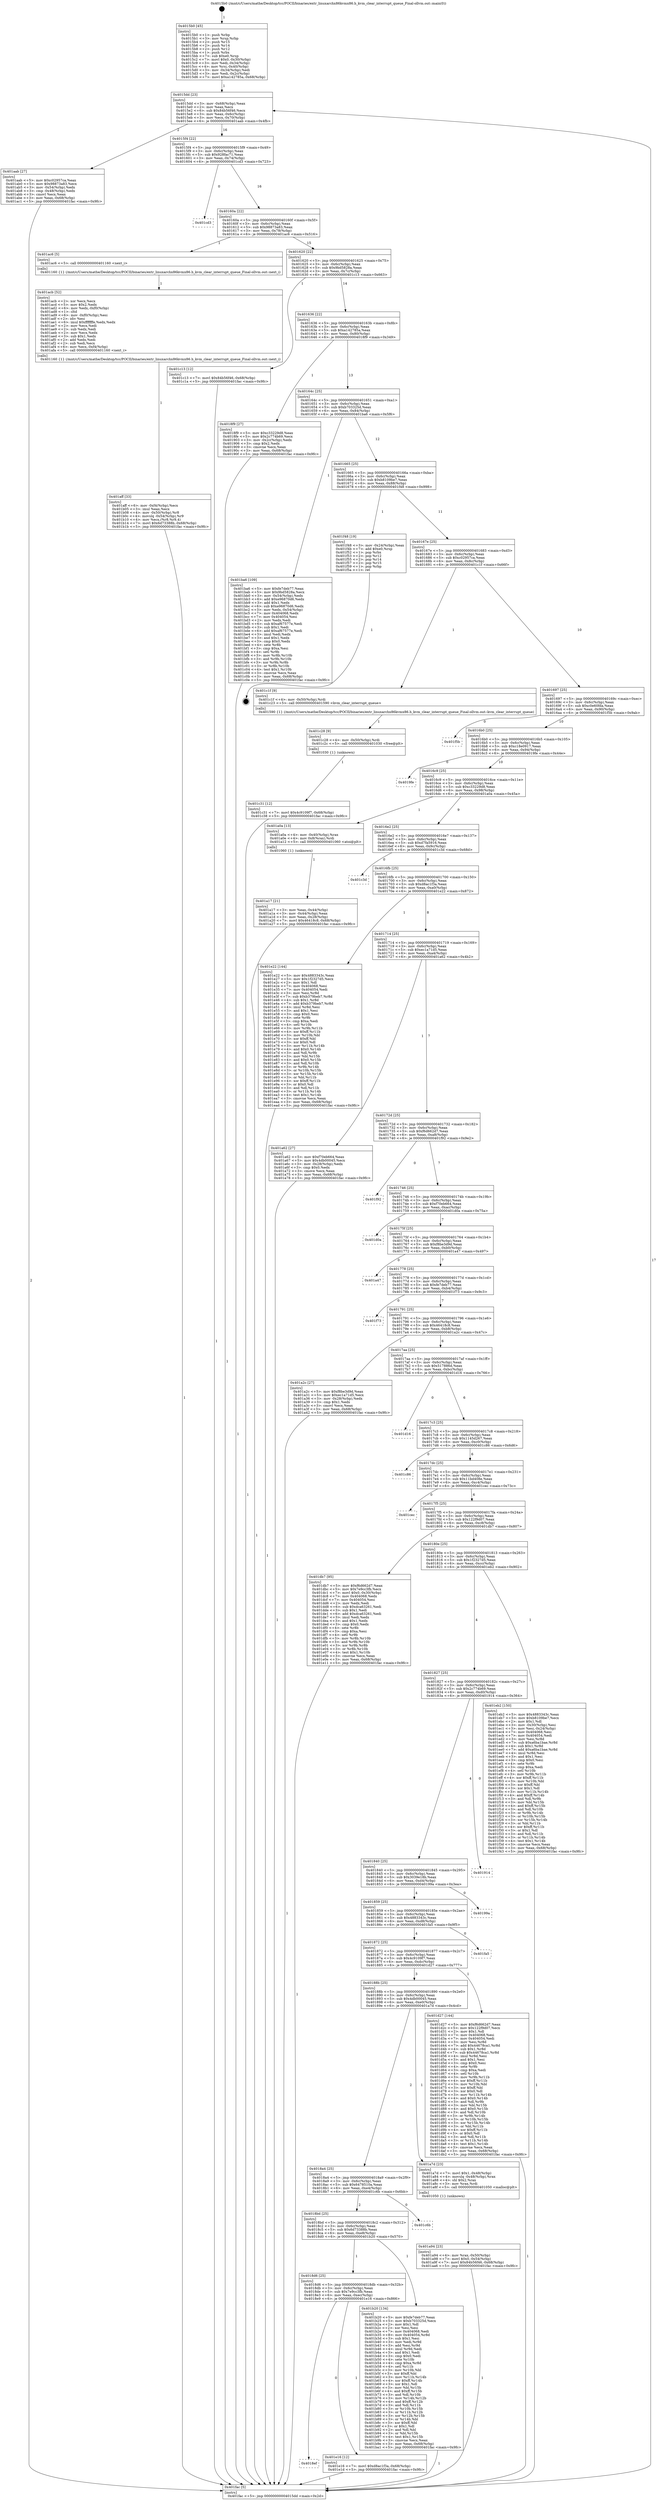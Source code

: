 digraph "0x4015b0" {
  label = "0x4015b0 (/mnt/c/Users/mathe/Desktop/tcc/POCII/binaries/extr_linuxarchx86kvmx86.h_kvm_clear_interrupt_queue_Final-ollvm.out::main(0))"
  labelloc = "t"
  node[shape=record]

  Entry [label="",width=0.3,height=0.3,shape=circle,fillcolor=black,style=filled]
  "0x4015dd" [label="{
     0x4015dd [23]\l
     | [instrs]\l
     &nbsp;&nbsp;0x4015dd \<+3\>: mov -0x68(%rbp),%eax\l
     &nbsp;&nbsp;0x4015e0 \<+2\>: mov %eax,%ecx\l
     &nbsp;&nbsp;0x4015e2 \<+6\>: sub $0x84b56f46,%ecx\l
     &nbsp;&nbsp;0x4015e8 \<+3\>: mov %eax,-0x6c(%rbp)\l
     &nbsp;&nbsp;0x4015eb \<+3\>: mov %ecx,-0x70(%rbp)\l
     &nbsp;&nbsp;0x4015ee \<+6\>: je 0000000000401aab \<main+0x4fb\>\l
  }"]
  "0x401aab" [label="{
     0x401aab [27]\l
     | [instrs]\l
     &nbsp;&nbsp;0x401aab \<+5\>: mov $0xc02957ca,%eax\l
     &nbsp;&nbsp;0x401ab0 \<+5\>: mov $0x98873a83,%ecx\l
     &nbsp;&nbsp;0x401ab5 \<+3\>: mov -0x54(%rbp),%edx\l
     &nbsp;&nbsp;0x401ab8 \<+3\>: cmp -0x48(%rbp),%edx\l
     &nbsp;&nbsp;0x401abb \<+3\>: cmovl %ecx,%eax\l
     &nbsp;&nbsp;0x401abe \<+3\>: mov %eax,-0x68(%rbp)\l
     &nbsp;&nbsp;0x401ac1 \<+5\>: jmp 0000000000401fac \<main+0x9fc\>\l
  }"]
  "0x4015f4" [label="{
     0x4015f4 [22]\l
     | [instrs]\l
     &nbsp;&nbsp;0x4015f4 \<+5\>: jmp 00000000004015f9 \<main+0x49\>\l
     &nbsp;&nbsp;0x4015f9 \<+3\>: mov -0x6c(%rbp),%eax\l
     &nbsp;&nbsp;0x4015fc \<+5\>: sub $0x928fac71,%eax\l
     &nbsp;&nbsp;0x401601 \<+3\>: mov %eax,-0x74(%rbp)\l
     &nbsp;&nbsp;0x401604 \<+6\>: je 0000000000401cd3 \<main+0x723\>\l
  }"]
  Exit [label="",width=0.3,height=0.3,shape=circle,fillcolor=black,style=filled,peripheries=2]
  "0x401cd3" [label="{
     0x401cd3\l
  }", style=dashed]
  "0x40160a" [label="{
     0x40160a [22]\l
     | [instrs]\l
     &nbsp;&nbsp;0x40160a \<+5\>: jmp 000000000040160f \<main+0x5f\>\l
     &nbsp;&nbsp;0x40160f \<+3\>: mov -0x6c(%rbp),%eax\l
     &nbsp;&nbsp;0x401612 \<+5\>: sub $0x98873a83,%eax\l
     &nbsp;&nbsp;0x401617 \<+3\>: mov %eax,-0x78(%rbp)\l
     &nbsp;&nbsp;0x40161a \<+6\>: je 0000000000401ac6 \<main+0x516\>\l
  }"]
  "0x4018ef" [label="{
     0x4018ef\l
  }", style=dashed]
  "0x401ac6" [label="{
     0x401ac6 [5]\l
     | [instrs]\l
     &nbsp;&nbsp;0x401ac6 \<+5\>: call 0000000000401160 \<next_i\>\l
     | [calls]\l
     &nbsp;&nbsp;0x401160 \{1\} (/mnt/c/Users/mathe/Desktop/tcc/POCII/binaries/extr_linuxarchx86kvmx86.h_kvm_clear_interrupt_queue_Final-ollvm.out::next_i)\l
  }"]
  "0x401620" [label="{
     0x401620 [22]\l
     | [instrs]\l
     &nbsp;&nbsp;0x401620 \<+5\>: jmp 0000000000401625 \<main+0x75\>\l
     &nbsp;&nbsp;0x401625 \<+3\>: mov -0x6c(%rbp),%eax\l
     &nbsp;&nbsp;0x401628 \<+5\>: sub $0x9bd5828a,%eax\l
     &nbsp;&nbsp;0x40162d \<+3\>: mov %eax,-0x7c(%rbp)\l
     &nbsp;&nbsp;0x401630 \<+6\>: je 0000000000401c13 \<main+0x663\>\l
  }"]
  "0x401e16" [label="{
     0x401e16 [12]\l
     | [instrs]\l
     &nbsp;&nbsp;0x401e16 \<+7\>: movl $0xd8ac1f3a,-0x68(%rbp)\l
     &nbsp;&nbsp;0x401e1d \<+5\>: jmp 0000000000401fac \<main+0x9fc\>\l
  }"]
  "0x401c13" [label="{
     0x401c13 [12]\l
     | [instrs]\l
     &nbsp;&nbsp;0x401c13 \<+7\>: movl $0x84b56f46,-0x68(%rbp)\l
     &nbsp;&nbsp;0x401c1a \<+5\>: jmp 0000000000401fac \<main+0x9fc\>\l
  }"]
  "0x401636" [label="{
     0x401636 [22]\l
     | [instrs]\l
     &nbsp;&nbsp;0x401636 \<+5\>: jmp 000000000040163b \<main+0x8b\>\l
     &nbsp;&nbsp;0x40163b \<+3\>: mov -0x6c(%rbp),%eax\l
     &nbsp;&nbsp;0x40163e \<+5\>: sub $0xa142785a,%eax\l
     &nbsp;&nbsp;0x401643 \<+3\>: mov %eax,-0x80(%rbp)\l
     &nbsp;&nbsp;0x401646 \<+6\>: je 00000000004018f9 \<main+0x349\>\l
  }"]
  "0x401c31" [label="{
     0x401c31 [12]\l
     | [instrs]\l
     &nbsp;&nbsp;0x401c31 \<+7\>: movl $0x4c9109f7,-0x68(%rbp)\l
     &nbsp;&nbsp;0x401c38 \<+5\>: jmp 0000000000401fac \<main+0x9fc\>\l
  }"]
  "0x4018f9" [label="{
     0x4018f9 [27]\l
     | [instrs]\l
     &nbsp;&nbsp;0x4018f9 \<+5\>: mov $0xc33229d8,%eax\l
     &nbsp;&nbsp;0x4018fe \<+5\>: mov $0x2c774b69,%ecx\l
     &nbsp;&nbsp;0x401903 \<+3\>: mov -0x2c(%rbp),%edx\l
     &nbsp;&nbsp;0x401906 \<+3\>: cmp $0x2,%edx\l
     &nbsp;&nbsp;0x401909 \<+3\>: cmovne %ecx,%eax\l
     &nbsp;&nbsp;0x40190c \<+3\>: mov %eax,-0x68(%rbp)\l
     &nbsp;&nbsp;0x40190f \<+5\>: jmp 0000000000401fac \<main+0x9fc\>\l
  }"]
  "0x40164c" [label="{
     0x40164c [25]\l
     | [instrs]\l
     &nbsp;&nbsp;0x40164c \<+5\>: jmp 0000000000401651 \<main+0xa1\>\l
     &nbsp;&nbsp;0x401651 \<+3\>: mov -0x6c(%rbp),%eax\l
     &nbsp;&nbsp;0x401654 \<+5\>: sub $0xb703325d,%eax\l
     &nbsp;&nbsp;0x401659 \<+6\>: mov %eax,-0x84(%rbp)\l
     &nbsp;&nbsp;0x40165f \<+6\>: je 0000000000401ba6 \<main+0x5f6\>\l
  }"]
  "0x401fac" [label="{
     0x401fac [5]\l
     | [instrs]\l
     &nbsp;&nbsp;0x401fac \<+5\>: jmp 00000000004015dd \<main+0x2d\>\l
  }"]
  "0x4015b0" [label="{
     0x4015b0 [45]\l
     | [instrs]\l
     &nbsp;&nbsp;0x4015b0 \<+1\>: push %rbp\l
     &nbsp;&nbsp;0x4015b1 \<+3\>: mov %rsp,%rbp\l
     &nbsp;&nbsp;0x4015b4 \<+2\>: push %r15\l
     &nbsp;&nbsp;0x4015b6 \<+2\>: push %r14\l
     &nbsp;&nbsp;0x4015b8 \<+2\>: push %r12\l
     &nbsp;&nbsp;0x4015ba \<+1\>: push %rbx\l
     &nbsp;&nbsp;0x4015bb \<+7\>: sub $0xe0,%rsp\l
     &nbsp;&nbsp;0x4015c2 \<+7\>: movl $0x0,-0x30(%rbp)\l
     &nbsp;&nbsp;0x4015c9 \<+3\>: mov %edi,-0x34(%rbp)\l
     &nbsp;&nbsp;0x4015cc \<+4\>: mov %rsi,-0x40(%rbp)\l
     &nbsp;&nbsp;0x4015d0 \<+3\>: mov -0x34(%rbp),%edi\l
     &nbsp;&nbsp;0x4015d3 \<+3\>: mov %edi,-0x2c(%rbp)\l
     &nbsp;&nbsp;0x4015d6 \<+7\>: movl $0xa142785a,-0x68(%rbp)\l
  }"]
  "0x401c28" [label="{
     0x401c28 [9]\l
     | [instrs]\l
     &nbsp;&nbsp;0x401c28 \<+4\>: mov -0x50(%rbp),%rdi\l
     &nbsp;&nbsp;0x401c2c \<+5\>: call 0000000000401030 \<free@plt\>\l
     | [calls]\l
     &nbsp;&nbsp;0x401030 \{1\} (unknown)\l
  }"]
  "0x401ba6" [label="{
     0x401ba6 [109]\l
     | [instrs]\l
     &nbsp;&nbsp;0x401ba6 \<+5\>: mov $0xfe7deb77,%eax\l
     &nbsp;&nbsp;0x401bab \<+5\>: mov $0x9bd5828a,%ecx\l
     &nbsp;&nbsp;0x401bb0 \<+3\>: mov -0x54(%rbp),%edx\l
     &nbsp;&nbsp;0x401bb3 \<+6\>: add $0xe96870d6,%edx\l
     &nbsp;&nbsp;0x401bb9 \<+3\>: add $0x1,%edx\l
     &nbsp;&nbsp;0x401bbc \<+6\>: sub $0xe96870d6,%edx\l
     &nbsp;&nbsp;0x401bc2 \<+3\>: mov %edx,-0x54(%rbp)\l
     &nbsp;&nbsp;0x401bc5 \<+7\>: mov 0x404068,%edx\l
     &nbsp;&nbsp;0x401bcc \<+7\>: mov 0x404054,%esi\l
     &nbsp;&nbsp;0x401bd3 \<+2\>: mov %edx,%edi\l
     &nbsp;&nbsp;0x401bd5 \<+6\>: sub $0xaf67577e,%edi\l
     &nbsp;&nbsp;0x401bdb \<+3\>: sub $0x1,%edi\l
     &nbsp;&nbsp;0x401bde \<+6\>: add $0xaf67577e,%edi\l
     &nbsp;&nbsp;0x401be4 \<+3\>: imul %edi,%edx\l
     &nbsp;&nbsp;0x401be7 \<+3\>: and $0x1,%edx\l
     &nbsp;&nbsp;0x401bea \<+3\>: cmp $0x0,%edx\l
     &nbsp;&nbsp;0x401bed \<+4\>: sete %r8b\l
     &nbsp;&nbsp;0x401bf1 \<+3\>: cmp $0xa,%esi\l
     &nbsp;&nbsp;0x401bf4 \<+4\>: setl %r9b\l
     &nbsp;&nbsp;0x401bf8 \<+3\>: mov %r8b,%r10b\l
     &nbsp;&nbsp;0x401bfb \<+3\>: and %r9b,%r10b\l
     &nbsp;&nbsp;0x401bfe \<+3\>: xor %r9b,%r8b\l
     &nbsp;&nbsp;0x401c01 \<+3\>: or %r8b,%r10b\l
     &nbsp;&nbsp;0x401c04 \<+4\>: test $0x1,%r10b\l
     &nbsp;&nbsp;0x401c08 \<+3\>: cmovne %ecx,%eax\l
     &nbsp;&nbsp;0x401c0b \<+3\>: mov %eax,-0x68(%rbp)\l
     &nbsp;&nbsp;0x401c0e \<+5\>: jmp 0000000000401fac \<main+0x9fc\>\l
  }"]
  "0x401665" [label="{
     0x401665 [25]\l
     | [instrs]\l
     &nbsp;&nbsp;0x401665 \<+5\>: jmp 000000000040166a \<main+0xba\>\l
     &nbsp;&nbsp;0x40166a \<+3\>: mov -0x6c(%rbp),%eax\l
     &nbsp;&nbsp;0x40166d \<+5\>: sub $0xb8109be7,%eax\l
     &nbsp;&nbsp;0x401672 \<+6\>: mov %eax,-0x88(%rbp)\l
     &nbsp;&nbsp;0x401678 \<+6\>: je 0000000000401f48 \<main+0x998\>\l
  }"]
  "0x4018d6" [label="{
     0x4018d6 [25]\l
     | [instrs]\l
     &nbsp;&nbsp;0x4018d6 \<+5\>: jmp 00000000004018db \<main+0x32b\>\l
     &nbsp;&nbsp;0x4018db \<+3\>: mov -0x6c(%rbp),%eax\l
     &nbsp;&nbsp;0x4018de \<+5\>: sub $0x7e9cc3fb,%eax\l
     &nbsp;&nbsp;0x4018e3 \<+6\>: mov %eax,-0xec(%rbp)\l
     &nbsp;&nbsp;0x4018e9 \<+6\>: je 0000000000401e16 \<main+0x866\>\l
  }"]
  "0x401f48" [label="{
     0x401f48 [19]\l
     | [instrs]\l
     &nbsp;&nbsp;0x401f48 \<+3\>: mov -0x24(%rbp),%eax\l
     &nbsp;&nbsp;0x401f4b \<+7\>: add $0xe0,%rsp\l
     &nbsp;&nbsp;0x401f52 \<+1\>: pop %rbx\l
     &nbsp;&nbsp;0x401f53 \<+2\>: pop %r12\l
     &nbsp;&nbsp;0x401f55 \<+2\>: pop %r14\l
     &nbsp;&nbsp;0x401f57 \<+2\>: pop %r15\l
     &nbsp;&nbsp;0x401f59 \<+1\>: pop %rbp\l
     &nbsp;&nbsp;0x401f5a \<+1\>: ret\l
  }"]
  "0x40167e" [label="{
     0x40167e [25]\l
     | [instrs]\l
     &nbsp;&nbsp;0x40167e \<+5\>: jmp 0000000000401683 \<main+0xd3\>\l
     &nbsp;&nbsp;0x401683 \<+3\>: mov -0x6c(%rbp),%eax\l
     &nbsp;&nbsp;0x401686 \<+5\>: sub $0xc02957ca,%eax\l
     &nbsp;&nbsp;0x40168b \<+6\>: mov %eax,-0x8c(%rbp)\l
     &nbsp;&nbsp;0x401691 \<+6\>: je 0000000000401c1f \<main+0x66f\>\l
  }"]
  "0x401b20" [label="{
     0x401b20 [134]\l
     | [instrs]\l
     &nbsp;&nbsp;0x401b20 \<+5\>: mov $0xfe7deb77,%eax\l
     &nbsp;&nbsp;0x401b25 \<+5\>: mov $0xb703325d,%ecx\l
     &nbsp;&nbsp;0x401b2a \<+2\>: mov $0x1,%dl\l
     &nbsp;&nbsp;0x401b2c \<+2\>: xor %esi,%esi\l
     &nbsp;&nbsp;0x401b2e \<+7\>: mov 0x404068,%edi\l
     &nbsp;&nbsp;0x401b35 \<+8\>: mov 0x404054,%r8d\l
     &nbsp;&nbsp;0x401b3d \<+3\>: sub $0x1,%esi\l
     &nbsp;&nbsp;0x401b40 \<+3\>: mov %edi,%r9d\l
     &nbsp;&nbsp;0x401b43 \<+3\>: add %esi,%r9d\l
     &nbsp;&nbsp;0x401b46 \<+4\>: imul %r9d,%edi\l
     &nbsp;&nbsp;0x401b4a \<+3\>: and $0x1,%edi\l
     &nbsp;&nbsp;0x401b4d \<+3\>: cmp $0x0,%edi\l
     &nbsp;&nbsp;0x401b50 \<+4\>: sete %r10b\l
     &nbsp;&nbsp;0x401b54 \<+4\>: cmp $0xa,%r8d\l
     &nbsp;&nbsp;0x401b58 \<+4\>: setl %r11b\l
     &nbsp;&nbsp;0x401b5c \<+3\>: mov %r10b,%bl\l
     &nbsp;&nbsp;0x401b5f \<+3\>: xor $0xff,%bl\l
     &nbsp;&nbsp;0x401b62 \<+3\>: mov %r11b,%r14b\l
     &nbsp;&nbsp;0x401b65 \<+4\>: xor $0xff,%r14b\l
     &nbsp;&nbsp;0x401b69 \<+3\>: xor $0x1,%dl\l
     &nbsp;&nbsp;0x401b6c \<+3\>: mov %bl,%r15b\l
     &nbsp;&nbsp;0x401b6f \<+4\>: and $0xff,%r15b\l
     &nbsp;&nbsp;0x401b73 \<+3\>: and %dl,%r10b\l
     &nbsp;&nbsp;0x401b76 \<+3\>: mov %r14b,%r12b\l
     &nbsp;&nbsp;0x401b79 \<+4\>: and $0xff,%r12b\l
     &nbsp;&nbsp;0x401b7d \<+3\>: and %dl,%r11b\l
     &nbsp;&nbsp;0x401b80 \<+3\>: or %r10b,%r15b\l
     &nbsp;&nbsp;0x401b83 \<+3\>: or %r11b,%r12b\l
     &nbsp;&nbsp;0x401b86 \<+3\>: xor %r12b,%r15b\l
     &nbsp;&nbsp;0x401b89 \<+3\>: or %r14b,%bl\l
     &nbsp;&nbsp;0x401b8c \<+3\>: xor $0xff,%bl\l
     &nbsp;&nbsp;0x401b8f \<+3\>: or $0x1,%dl\l
     &nbsp;&nbsp;0x401b92 \<+2\>: and %dl,%bl\l
     &nbsp;&nbsp;0x401b94 \<+3\>: or %bl,%r15b\l
     &nbsp;&nbsp;0x401b97 \<+4\>: test $0x1,%r15b\l
     &nbsp;&nbsp;0x401b9b \<+3\>: cmovne %ecx,%eax\l
     &nbsp;&nbsp;0x401b9e \<+3\>: mov %eax,-0x68(%rbp)\l
     &nbsp;&nbsp;0x401ba1 \<+5\>: jmp 0000000000401fac \<main+0x9fc\>\l
  }"]
  "0x401c1f" [label="{
     0x401c1f [9]\l
     | [instrs]\l
     &nbsp;&nbsp;0x401c1f \<+4\>: mov -0x50(%rbp),%rdi\l
     &nbsp;&nbsp;0x401c23 \<+5\>: call 0000000000401590 \<kvm_clear_interrupt_queue\>\l
     | [calls]\l
     &nbsp;&nbsp;0x401590 \{1\} (/mnt/c/Users/mathe/Desktop/tcc/POCII/binaries/extr_linuxarchx86kvmx86.h_kvm_clear_interrupt_queue_Final-ollvm.out::kvm_clear_interrupt_queue)\l
  }"]
  "0x401697" [label="{
     0x401697 [25]\l
     | [instrs]\l
     &nbsp;&nbsp;0x401697 \<+5\>: jmp 000000000040169c \<main+0xec\>\l
     &nbsp;&nbsp;0x40169c \<+3\>: mov -0x6c(%rbp),%eax\l
     &nbsp;&nbsp;0x40169f \<+5\>: sub $0xc0e60fda,%eax\l
     &nbsp;&nbsp;0x4016a4 \<+6\>: mov %eax,-0x90(%rbp)\l
     &nbsp;&nbsp;0x4016aa \<+6\>: je 0000000000401f5b \<main+0x9ab\>\l
  }"]
  "0x4018bd" [label="{
     0x4018bd [25]\l
     | [instrs]\l
     &nbsp;&nbsp;0x4018bd \<+5\>: jmp 00000000004018c2 \<main+0x312\>\l
     &nbsp;&nbsp;0x4018c2 \<+3\>: mov -0x6c(%rbp),%eax\l
     &nbsp;&nbsp;0x4018c5 \<+5\>: sub $0x6d73388b,%eax\l
     &nbsp;&nbsp;0x4018ca \<+6\>: mov %eax,-0xe8(%rbp)\l
     &nbsp;&nbsp;0x4018d0 \<+6\>: je 0000000000401b20 \<main+0x570\>\l
  }"]
  "0x401f5b" [label="{
     0x401f5b\l
  }", style=dashed]
  "0x4016b0" [label="{
     0x4016b0 [25]\l
     | [instrs]\l
     &nbsp;&nbsp;0x4016b0 \<+5\>: jmp 00000000004016b5 \<main+0x105\>\l
     &nbsp;&nbsp;0x4016b5 \<+3\>: mov -0x6c(%rbp),%eax\l
     &nbsp;&nbsp;0x4016b8 \<+5\>: sub $0xc18e0917,%eax\l
     &nbsp;&nbsp;0x4016bd \<+6\>: mov %eax,-0x94(%rbp)\l
     &nbsp;&nbsp;0x4016c3 \<+6\>: je 00000000004019fe \<main+0x44e\>\l
  }"]
  "0x401c6b" [label="{
     0x401c6b\l
  }", style=dashed]
  "0x4019fe" [label="{
     0x4019fe\l
  }", style=dashed]
  "0x4016c9" [label="{
     0x4016c9 [25]\l
     | [instrs]\l
     &nbsp;&nbsp;0x4016c9 \<+5\>: jmp 00000000004016ce \<main+0x11e\>\l
     &nbsp;&nbsp;0x4016ce \<+3\>: mov -0x6c(%rbp),%eax\l
     &nbsp;&nbsp;0x4016d1 \<+5\>: sub $0xc33229d8,%eax\l
     &nbsp;&nbsp;0x4016d6 \<+6\>: mov %eax,-0x98(%rbp)\l
     &nbsp;&nbsp;0x4016dc \<+6\>: je 0000000000401a0a \<main+0x45a\>\l
  }"]
  "0x401aff" [label="{
     0x401aff [33]\l
     | [instrs]\l
     &nbsp;&nbsp;0x401aff \<+6\>: mov -0xf4(%rbp),%ecx\l
     &nbsp;&nbsp;0x401b05 \<+3\>: imul %eax,%ecx\l
     &nbsp;&nbsp;0x401b08 \<+4\>: mov -0x50(%rbp),%r8\l
     &nbsp;&nbsp;0x401b0c \<+4\>: movslq -0x54(%rbp),%r9\l
     &nbsp;&nbsp;0x401b10 \<+4\>: mov %ecx,(%r8,%r9,4)\l
     &nbsp;&nbsp;0x401b14 \<+7\>: movl $0x6d73388b,-0x68(%rbp)\l
     &nbsp;&nbsp;0x401b1b \<+5\>: jmp 0000000000401fac \<main+0x9fc\>\l
  }"]
  "0x401a0a" [label="{
     0x401a0a [13]\l
     | [instrs]\l
     &nbsp;&nbsp;0x401a0a \<+4\>: mov -0x40(%rbp),%rax\l
     &nbsp;&nbsp;0x401a0e \<+4\>: mov 0x8(%rax),%rdi\l
     &nbsp;&nbsp;0x401a12 \<+5\>: call 0000000000401060 \<atoi@plt\>\l
     | [calls]\l
     &nbsp;&nbsp;0x401060 \{1\} (unknown)\l
  }"]
  "0x4016e2" [label="{
     0x4016e2 [25]\l
     | [instrs]\l
     &nbsp;&nbsp;0x4016e2 \<+5\>: jmp 00000000004016e7 \<main+0x137\>\l
     &nbsp;&nbsp;0x4016e7 \<+3\>: mov -0x6c(%rbp),%eax\l
     &nbsp;&nbsp;0x4016ea \<+5\>: sub $0xd7fa5916,%eax\l
     &nbsp;&nbsp;0x4016ef \<+6\>: mov %eax,-0x9c(%rbp)\l
     &nbsp;&nbsp;0x4016f5 \<+6\>: je 0000000000401c3d \<main+0x68d\>\l
  }"]
  "0x401a17" [label="{
     0x401a17 [21]\l
     | [instrs]\l
     &nbsp;&nbsp;0x401a17 \<+3\>: mov %eax,-0x44(%rbp)\l
     &nbsp;&nbsp;0x401a1a \<+3\>: mov -0x44(%rbp),%eax\l
     &nbsp;&nbsp;0x401a1d \<+3\>: mov %eax,-0x28(%rbp)\l
     &nbsp;&nbsp;0x401a20 \<+7\>: movl $0x46418c8,-0x68(%rbp)\l
     &nbsp;&nbsp;0x401a27 \<+5\>: jmp 0000000000401fac \<main+0x9fc\>\l
  }"]
  "0x401acb" [label="{
     0x401acb [52]\l
     | [instrs]\l
     &nbsp;&nbsp;0x401acb \<+2\>: xor %ecx,%ecx\l
     &nbsp;&nbsp;0x401acd \<+5\>: mov $0x2,%edx\l
     &nbsp;&nbsp;0x401ad2 \<+6\>: mov %edx,-0xf0(%rbp)\l
     &nbsp;&nbsp;0x401ad8 \<+1\>: cltd\l
     &nbsp;&nbsp;0x401ad9 \<+6\>: mov -0xf0(%rbp),%esi\l
     &nbsp;&nbsp;0x401adf \<+2\>: idiv %esi\l
     &nbsp;&nbsp;0x401ae1 \<+6\>: imul $0xfffffffe,%edx,%edx\l
     &nbsp;&nbsp;0x401ae7 \<+2\>: mov %ecx,%edi\l
     &nbsp;&nbsp;0x401ae9 \<+2\>: sub %edx,%edi\l
     &nbsp;&nbsp;0x401aeb \<+2\>: mov %ecx,%edx\l
     &nbsp;&nbsp;0x401aed \<+3\>: sub $0x1,%edx\l
     &nbsp;&nbsp;0x401af0 \<+2\>: add %edx,%edi\l
     &nbsp;&nbsp;0x401af2 \<+2\>: sub %edi,%ecx\l
     &nbsp;&nbsp;0x401af4 \<+6\>: mov %ecx,-0xf4(%rbp)\l
     &nbsp;&nbsp;0x401afa \<+5\>: call 0000000000401160 \<next_i\>\l
     | [calls]\l
     &nbsp;&nbsp;0x401160 \{1\} (/mnt/c/Users/mathe/Desktop/tcc/POCII/binaries/extr_linuxarchx86kvmx86.h_kvm_clear_interrupt_queue_Final-ollvm.out::next_i)\l
  }"]
  "0x401c3d" [label="{
     0x401c3d\l
  }", style=dashed]
  "0x4016fb" [label="{
     0x4016fb [25]\l
     | [instrs]\l
     &nbsp;&nbsp;0x4016fb \<+5\>: jmp 0000000000401700 \<main+0x150\>\l
     &nbsp;&nbsp;0x401700 \<+3\>: mov -0x6c(%rbp),%eax\l
     &nbsp;&nbsp;0x401703 \<+5\>: sub $0xd8ac1f3a,%eax\l
     &nbsp;&nbsp;0x401708 \<+6\>: mov %eax,-0xa0(%rbp)\l
     &nbsp;&nbsp;0x40170e \<+6\>: je 0000000000401e22 \<main+0x872\>\l
  }"]
  "0x401a94" [label="{
     0x401a94 [23]\l
     | [instrs]\l
     &nbsp;&nbsp;0x401a94 \<+4\>: mov %rax,-0x50(%rbp)\l
     &nbsp;&nbsp;0x401a98 \<+7\>: movl $0x0,-0x54(%rbp)\l
     &nbsp;&nbsp;0x401a9f \<+7\>: movl $0x84b56f46,-0x68(%rbp)\l
     &nbsp;&nbsp;0x401aa6 \<+5\>: jmp 0000000000401fac \<main+0x9fc\>\l
  }"]
  "0x401e22" [label="{
     0x401e22 [144]\l
     | [instrs]\l
     &nbsp;&nbsp;0x401e22 \<+5\>: mov $0x4883343c,%eax\l
     &nbsp;&nbsp;0x401e27 \<+5\>: mov $0x1f2327d5,%ecx\l
     &nbsp;&nbsp;0x401e2c \<+2\>: mov $0x1,%dl\l
     &nbsp;&nbsp;0x401e2e \<+7\>: mov 0x404068,%esi\l
     &nbsp;&nbsp;0x401e35 \<+7\>: mov 0x404054,%edi\l
     &nbsp;&nbsp;0x401e3c \<+3\>: mov %esi,%r8d\l
     &nbsp;&nbsp;0x401e3f \<+7\>: sub $0xb379beb7,%r8d\l
     &nbsp;&nbsp;0x401e46 \<+4\>: sub $0x1,%r8d\l
     &nbsp;&nbsp;0x401e4a \<+7\>: add $0xb379beb7,%r8d\l
     &nbsp;&nbsp;0x401e51 \<+4\>: imul %r8d,%esi\l
     &nbsp;&nbsp;0x401e55 \<+3\>: and $0x1,%esi\l
     &nbsp;&nbsp;0x401e58 \<+3\>: cmp $0x0,%esi\l
     &nbsp;&nbsp;0x401e5b \<+4\>: sete %r9b\l
     &nbsp;&nbsp;0x401e5f \<+3\>: cmp $0xa,%edi\l
     &nbsp;&nbsp;0x401e62 \<+4\>: setl %r10b\l
     &nbsp;&nbsp;0x401e66 \<+3\>: mov %r9b,%r11b\l
     &nbsp;&nbsp;0x401e69 \<+4\>: xor $0xff,%r11b\l
     &nbsp;&nbsp;0x401e6d \<+3\>: mov %r10b,%bl\l
     &nbsp;&nbsp;0x401e70 \<+3\>: xor $0xff,%bl\l
     &nbsp;&nbsp;0x401e73 \<+3\>: xor $0x0,%dl\l
     &nbsp;&nbsp;0x401e76 \<+3\>: mov %r11b,%r14b\l
     &nbsp;&nbsp;0x401e79 \<+4\>: and $0x0,%r14b\l
     &nbsp;&nbsp;0x401e7d \<+3\>: and %dl,%r9b\l
     &nbsp;&nbsp;0x401e80 \<+3\>: mov %bl,%r15b\l
     &nbsp;&nbsp;0x401e83 \<+4\>: and $0x0,%r15b\l
     &nbsp;&nbsp;0x401e87 \<+3\>: and %dl,%r10b\l
     &nbsp;&nbsp;0x401e8a \<+3\>: or %r9b,%r14b\l
     &nbsp;&nbsp;0x401e8d \<+3\>: or %r10b,%r15b\l
     &nbsp;&nbsp;0x401e90 \<+3\>: xor %r15b,%r14b\l
     &nbsp;&nbsp;0x401e93 \<+3\>: or %bl,%r11b\l
     &nbsp;&nbsp;0x401e96 \<+4\>: xor $0xff,%r11b\l
     &nbsp;&nbsp;0x401e9a \<+3\>: or $0x0,%dl\l
     &nbsp;&nbsp;0x401e9d \<+3\>: and %dl,%r11b\l
     &nbsp;&nbsp;0x401ea0 \<+3\>: or %r11b,%r14b\l
     &nbsp;&nbsp;0x401ea3 \<+4\>: test $0x1,%r14b\l
     &nbsp;&nbsp;0x401ea7 \<+3\>: cmovne %ecx,%eax\l
     &nbsp;&nbsp;0x401eaa \<+3\>: mov %eax,-0x68(%rbp)\l
     &nbsp;&nbsp;0x401ead \<+5\>: jmp 0000000000401fac \<main+0x9fc\>\l
  }"]
  "0x401714" [label="{
     0x401714 [25]\l
     | [instrs]\l
     &nbsp;&nbsp;0x401714 \<+5\>: jmp 0000000000401719 \<main+0x169\>\l
     &nbsp;&nbsp;0x401719 \<+3\>: mov -0x6c(%rbp),%eax\l
     &nbsp;&nbsp;0x40171c \<+5\>: sub $0xec1a71d5,%eax\l
     &nbsp;&nbsp;0x401721 \<+6\>: mov %eax,-0xa4(%rbp)\l
     &nbsp;&nbsp;0x401727 \<+6\>: je 0000000000401a62 \<main+0x4b2\>\l
  }"]
  "0x4018a4" [label="{
     0x4018a4 [25]\l
     | [instrs]\l
     &nbsp;&nbsp;0x4018a4 \<+5\>: jmp 00000000004018a9 \<main+0x2f9\>\l
     &nbsp;&nbsp;0x4018a9 \<+3\>: mov -0x6c(%rbp),%eax\l
     &nbsp;&nbsp;0x4018ac \<+5\>: sub $0x6478510a,%eax\l
     &nbsp;&nbsp;0x4018b1 \<+6\>: mov %eax,-0xe4(%rbp)\l
     &nbsp;&nbsp;0x4018b7 \<+6\>: je 0000000000401c6b \<main+0x6bb\>\l
  }"]
  "0x401a62" [label="{
     0x401a62 [27]\l
     | [instrs]\l
     &nbsp;&nbsp;0x401a62 \<+5\>: mov $0xf70eb664,%eax\l
     &nbsp;&nbsp;0x401a67 \<+5\>: mov $0x4db00045,%ecx\l
     &nbsp;&nbsp;0x401a6c \<+3\>: mov -0x28(%rbp),%edx\l
     &nbsp;&nbsp;0x401a6f \<+3\>: cmp $0x0,%edx\l
     &nbsp;&nbsp;0x401a72 \<+3\>: cmove %ecx,%eax\l
     &nbsp;&nbsp;0x401a75 \<+3\>: mov %eax,-0x68(%rbp)\l
     &nbsp;&nbsp;0x401a78 \<+5\>: jmp 0000000000401fac \<main+0x9fc\>\l
  }"]
  "0x40172d" [label="{
     0x40172d [25]\l
     | [instrs]\l
     &nbsp;&nbsp;0x40172d \<+5\>: jmp 0000000000401732 \<main+0x182\>\l
     &nbsp;&nbsp;0x401732 \<+3\>: mov -0x6c(%rbp),%eax\l
     &nbsp;&nbsp;0x401735 \<+5\>: sub $0xf6d662d7,%eax\l
     &nbsp;&nbsp;0x40173a \<+6\>: mov %eax,-0xa8(%rbp)\l
     &nbsp;&nbsp;0x401740 \<+6\>: je 0000000000401f92 \<main+0x9e2\>\l
  }"]
  "0x401a7d" [label="{
     0x401a7d [23]\l
     | [instrs]\l
     &nbsp;&nbsp;0x401a7d \<+7\>: movl $0x1,-0x48(%rbp)\l
     &nbsp;&nbsp;0x401a84 \<+4\>: movslq -0x48(%rbp),%rax\l
     &nbsp;&nbsp;0x401a88 \<+4\>: shl $0x2,%rax\l
     &nbsp;&nbsp;0x401a8c \<+3\>: mov %rax,%rdi\l
     &nbsp;&nbsp;0x401a8f \<+5\>: call 0000000000401050 \<malloc@plt\>\l
     | [calls]\l
     &nbsp;&nbsp;0x401050 \{1\} (unknown)\l
  }"]
  "0x401f92" [label="{
     0x401f92\l
  }", style=dashed]
  "0x401746" [label="{
     0x401746 [25]\l
     | [instrs]\l
     &nbsp;&nbsp;0x401746 \<+5\>: jmp 000000000040174b \<main+0x19b\>\l
     &nbsp;&nbsp;0x40174b \<+3\>: mov -0x6c(%rbp),%eax\l
     &nbsp;&nbsp;0x40174e \<+5\>: sub $0xf70eb664,%eax\l
     &nbsp;&nbsp;0x401753 \<+6\>: mov %eax,-0xac(%rbp)\l
     &nbsp;&nbsp;0x401759 \<+6\>: je 0000000000401d0a \<main+0x75a\>\l
  }"]
  "0x40188b" [label="{
     0x40188b [25]\l
     | [instrs]\l
     &nbsp;&nbsp;0x40188b \<+5\>: jmp 0000000000401890 \<main+0x2e0\>\l
     &nbsp;&nbsp;0x401890 \<+3\>: mov -0x6c(%rbp),%eax\l
     &nbsp;&nbsp;0x401893 \<+5\>: sub $0x4db00045,%eax\l
     &nbsp;&nbsp;0x401898 \<+6\>: mov %eax,-0xe0(%rbp)\l
     &nbsp;&nbsp;0x40189e \<+6\>: je 0000000000401a7d \<main+0x4cd\>\l
  }"]
  "0x401d0a" [label="{
     0x401d0a\l
  }", style=dashed]
  "0x40175f" [label="{
     0x40175f [25]\l
     | [instrs]\l
     &nbsp;&nbsp;0x40175f \<+5\>: jmp 0000000000401764 \<main+0x1b4\>\l
     &nbsp;&nbsp;0x401764 \<+3\>: mov -0x6c(%rbp),%eax\l
     &nbsp;&nbsp;0x401767 \<+5\>: sub $0xf8be3d9d,%eax\l
     &nbsp;&nbsp;0x40176c \<+6\>: mov %eax,-0xb0(%rbp)\l
     &nbsp;&nbsp;0x401772 \<+6\>: je 0000000000401a47 \<main+0x497\>\l
  }"]
  "0x401d27" [label="{
     0x401d27 [144]\l
     | [instrs]\l
     &nbsp;&nbsp;0x401d27 \<+5\>: mov $0xf6d662d7,%eax\l
     &nbsp;&nbsp;0x401d2c \<+5\>: mov $0x122f9d07,%ecx\l
     &nbsp;&nbsp;0x401d31 \<+2\>: mov $0x1,%dl\l
     &nbsp;&nbsp;0x401d33 \<+7\>: mov 0x404068,%esi\l
     &nbsp;&nbsp;0x401d3a \<+7\>: mov 0x404054,%edi\l
     &nbsp;&nbsp;0x401d41 \<+3\>: mov %esi,%r8d\l
     &nbsp;&nbsp;0x401d44 \<+7\>: add $0x44678ca1,%r8d\l
     &nbsp;&nbsp;0x401d4b \<+4\>: sub $0x1,%r8d\l
     &nbsp;&nbsp;0x401d4f \<+7\>: sub $0x44678ca1,%r8d\l
     &nbsp;&nbsp;0x401d56 \<+4\>: imul %r8d,%esi\l
     &nbsp;&nbsp;0x401d5a \<+3\>: and $0x1,%esi\l
     &nbsp;&nbsp;0x401d5d \<+3\>: cmp $0x0,%esi\l
     &nbsp;&nbsp;0x401d60 \<+4\>: sete %r9b\l
     &nbsp;&nbsp;0x401d64 \<+3\>: cmp $0xa,%edi\l
     &nbsp;&nbsp;0x401d67 \<+4\>: setl %r10b\l
     &nbsp;&nbsp;0x401d6b \<+3\>: mov %r9b,%r11b\l
     &nbsp;&nbsp;0x401d6e \<+4\>: xor $0xff,%r11b\l
     &nbsp;&nbsp;0x401d72 \<+3\>: mov %r10b,%bl\l
     &nbsp;&nbsp;0x401d75 \<+3\>: xor $0xff,%bl\l
     &nbsp;&nbsp;0x401d78 \<+3\>: xor $0x0,%dl\l
     &nbsp;&nbsp;0x401d7b \<+3\>: mov %r11b,%r14b\l
     &nbsp;&nbsp;0x401d7e \<+4\>: and $0x0,%r14b\l
     &nbsp;&nbsp;0x401d82 \<+3\>: and %dl,%r9b\l
     &nbsp;&nbsp;0x401d85 \<+3\>: mov %bl,%r15b\l
     &nbsp;&nbsp;0x401d88 \<+4\>: and $0x0,%r15b\l
     &nbsp;&nbsp;0x401d8c \<+3\>: and %dl,%r10b\l
     &nbsp;&nbsp;0x401d8f \<+3\>: or %r9b,%r14b\l
     &nbsp;&nbsp;0x401d92 \<+3\>: or %r10b,%r15b\l
     &nbsp;&nbsp;0x401d95 \<+3\>: xor %r15b,%r14b\l
     &nbsp;&nbsp;0x401d98 \<+3\>: or %bl,%r11b\l
     &nbsp;&nbsp;0x401d9b \<+4\>: xor $0xff,%r11b\l
     &nbsp;&nbsp;0x401d9f \<+3\>: or $0x0,%dl\l
     &nbsp;&nbsp;0x401da2 \<+3\>: and %dl,%r11b\l
     &nbsp;&nbsp;0x401da5 \<+3\>: or %r11b,%r14b\l
     &nbsp;&nbsp;0x401da8 \<+4\>: test $0x1,%r14b\l
     &nbsp;&nbsp;0x401dac \<+3\>: cmovne %ecx,%eax\l
     &nbsp;&nbsp;0x401daf \<+3\>: mov %eax,-0x68(%rbp)\l
     &nbsp;&nbsp;0x401db2 \<+5\>: jmp 0000000000401fac \<main+0x9fc\>\l
  }"]
  "0x401a47" [label="{
     0x401a47\l
  }", style=dashed]
  "0x401778" [label="{
     0x401778 [25]\l
     | [instrs]\l
     &nbsp;&nbsp;0x401778 \<+5\>: jmp 000000000040177d \<main+0x1cd\>\l
     &nbsp;&nbsp;0x40177d \<+3\>: mov -0x6c(%rbp),%eax\l
     &nbsp;&nbsp;0x401780 \<+5\>: sub $0xfe7deb77,%eax\l
     &nbsp;&nbsp;0x401785 \<+6\>: mov %eax,-0xb4(%rbp)\l
     &nbsp;&nbsp;0x40178b \<+6\>: je 0000000000401f73 \<main+0x9c3\>\l
  }"]
  "0x401872" [label="{
     0x401872 [25]\l
     | [instrs]\l
     &nbsp;&nbsp;0x401872 \<+5\>: jmp 0000000000401877 \<main+0x2c7\>\l
     &nbsp;&nbsp;0x401877 \<+3\>: mov -0x6c(%rbp),%eax\l
     &nbsp;&nbsp;0x40187a \<+5\>: sub $0x4c9109f7,%eax\l
     &nbsp;&nbsp;0x40187f \<+6\>: mov %eax,-0xdc(%rbp)\l
     &nbsp;&nbsp;0x401885 \<+6\>: je 0000000000401d27 \<main+0x777\>\l
  }"]
  "0x401f73" [label="{
     0x401f73\l
  }", style=dashed]
  "0x401791" [label="{
     0x401791 [25]\l
     | [instrs]\l
     &nbsp;&nbsp;0x401791 \<+5\>: jmp 0000000000401796 \<main+0x1e6\>\l
     &nbsp;&nbsp;0x401796 \<+3\>: mov -0x6c(%rbp),%eax\l
     &nbsp;&nbsp;0x401799 \<+5\>: sub $0x46418c8,%eax\l
     &nbsp;&nbsp;0x40179e \<+6\>: mov %eax,-0xb8(%rbp)\l
     &nbsp;&nbsp;0x4017a4 \<+6\>: je 0000000000401a2c \<main+0x47c\>\l
  }"]
  "0x401fa5" [label="{
     0x401fa5\l
  }", style=dashed]
  "0x401a2c" [label="{
     0x401a2c [27]\l
     | [instrs]\l
     &nbsp;&nbsp;0x401a2c \<+5\>: mov $0xf8be3d9d,%eax\l
     &nbsp;&nbsp;0x401a31 \<+5\>: mov $0xec1a71d5,%ecx\l
     &nbsp;&nbsp;0x401a36 \<+3\>: mov -0x28(%rbp),%edx\l
     &nbsp;&nbsp;0x401a39 \<+3\>: cmp $0x1,%edx\l
     &nbsp;&nbsp;0x401a3c \<+3\>: cmovl %ecx,%eax\l
     &nbsp;&nbsp;0x401a3f \<+3\>: mov %eax,-0x68(%rbp)\l
     &nbsp;&nbsp;0x401a42 \<+5\>: jmp 0000000000401fac \<main+0x9fc\>\l
  }"]
  "0x4017aa" [label="{
     0x4017aa [25]\l
     | [instrs]\l
     &nbsp;&nbsp;0x4017aa \<+5\>: jmp 00000000004017af \<main+0x1ff\>\l
     &nbsp;&nbsp;0x4017af \<+3\>: mov -0x6c(%rbp),%eax\l
     &nbsp;&nbsp;0x4017b2 \<+5\>: sub $0x517886d,%eax\l
     &nbsp;&nbsp;0x4017b7 \<+6\>: mov %eax,-0xbc(%rbp)\l
     &nbsp;&nbsp;0x4017bd \<+6\>: je 0000000000401d16 \<main+0x766\>\l
  }"]
  "0x401859" [label="{
     0x401859 [25]\l
     | [instrs]\l
     &nbsp;&nbsp;0x401859 \<+5\>: jmp 000000000040185e \<main+0x2ae\>\l
     &nbsp;&nbsp;0x40185e \<+3\>: mov -0x6c(%rbp),%eax\l
     &nbsp;&nbsp;0x401861 \<+5\>: sub $0x4883343c,%eax\l
     &nbsp;&nbsp;0x401866 \<+6\>: mov %eax,-0xd8(%rbp)\l
     &nbsp;&nbsp;0x40186c \<+6\>: je 0000000000401fa5 \<main+0x9f5\>\l
  }"]
  "0x401d16" [label="{
     0x401d16\l
  }", style=dashed]
  "0x4017c3" [label="{
     0x4017c3 [25]\l
     | [instrs]\l
     &nbsp;&nbsp;0x4017c3 \<+5\>: jmp 00000000004017c8 \<main+0x218\>\l
     &nbsp;&nbsp;0x4017c8 \<+3\>: mov -0x6c(%rbp),%eax\l
     &nbsp;&nbsp;0x4017cb \<+5\>: sub $0x1145d267,%eax\l
     &nbsp;&nbsp;0x4017d0 \<+6\>: mov %eax,-0xc0(%rbp)\l
     &nbsp;&nbsp;0x4017d6 \<+6\>: je 0000000000401c86 \<main+0x6d6\>\l
  }"]
  "0x40199a" [label="{
     0x40199a\l
  }", style=dashed]
  "0x401c86" [label="{
     0x401c86\l
  }", style=dashed]
  "0x4017dc" [label="{
     0x4017dc [25]\l
     | [instrs]\l
     &nbsp;&nbsp;0x4017dc \<+5\>: jmp 00000000004017e1 \<main+0x231\>\l
     &nbsp;&nbsp;0x4017e1 \<+3\>: mov -0x6c(%rbp),%eax\l
     &nbsp;&nbsp;0x4017e4 \<+5\>: sub $0x11bd408e,%eax\l
     &nbsp;&nbsp;0x4017e9 \<+6\>: mov %eax,-0xc4(%rbp)\l
     &nbsp;&nbsp;0x4017ef \<+6\>: je 0000000000401cec \<main+0x73c\>\l
  }"]
  "0x401840" [label="{
     0x401840 [25]\l
     | [instrs]\l
     &nbsp;&nbsp;0x401840 \<+5\>: jmp 0000000000401845 \<main+0x295\>\l
     &nbsp;&nbsp;0x401845 \<+3\>: mov -0x6c(%rbp),%eax\l
     &nbsp;&nbsp;0x401848 \<+5\>: sub $0x3039e18b,%eax\l
     &nbsp;&nbsp;0x40184d \<+6\>: mov %eax,-0xd4(%rbp)\l
     &nbsp;&nbsp;0x401853 \<+6\>: je 000000000040199a \<main+0x3ea\>\l
  }"]
  "0x401cec" [label="{
     0x401cec\l
  }", style=dashed]
  "0x4017f5" [label="{
     0x4017f5 [25]\l
     | [instrs]\l
     &nbsp;&nbsp;0x4017f5 \<+5\>: jmp 00000000004017fa \<main+0x24a\>\l
     &nbsp;&nbsp;0x4017fa \<+3\>: mov -0x6c(%rbp),%eax\l
     &nbsp;&nbsp;0x4017fd \<+5\>: sub $0x122f9d07,%eax\l
     &nbsp;&nbsp;0x401802 \<+6\>: mov %eax,-0xc8(%rbp)\l
     &nbsp;&nbsp;0x401808 \<+6\>: je 0000000000401db7 \<main+0x807\>\l
  }"]
  "0x401914" [label="{
     0x401914\l
  }", style=dashed]
  "0x401db7" [label="{
     0x401db7 [95]\l
     | [instrs]\l
     &nbsp;&nbsp;0x401db7 \<+5\>: mov $0xf6d662d7,%eax\l
     &nbsp;&nbsp;0x401dbc \<+5\>: mov $0x7e9cc3fb,%ecx\l
     &nbsp;&nbsp;0x401dc1 \<+7\>: movl $0x0,-0x30(%rbp)\l
     &nbsp;&nbsp;0x401dc8 \<+7\>: mov 0x404068,%edx\l
     &nbsp;&nbsp;0x401dcf \<+7\>: mov 0x404054,%esi\l
     &nbsp;&nbsp;0x401dd6 \<+2\>: mov %edx,%edi\l
     &nbsp;&nbsp;0x401dd8 \<+6\>: sub $0xdca63261,%edi\l
     &nbsp;&nbsp;0x401dde \<+3\>: sub $0x1,%edi\l
     &nbsp;&nbsp;0x401de1 \<+6\>: add $0xdca63261,%edi\l
     &nbsp;&nbsp;0x401de7 \<+3\>: imul %edi,%edx\l
     &nbsp;&nbsp;0x401dea \<+3\>: and $0x1,%edx\l
     &nbsp;&nbsp;0x401ded \<+3\>: cmp $0x0,%edx\l
     &nbsp;&nbsp;0x401df0 \<+4\>: sete %r8b\l
     &nbsp;&nbsp;0x401df4 \<+3\>: cmp $0xa,%esi\l
     &nbsp;&nbsp;0x401df7 \<+4\>: setl %r9b\l
     &nbsp;&nbsp;0x401dfb \<+3\>: mov %r8b,%r10b\l
     &nbsp;&nbsp;0x401dfe \<+3\>: and %r9b,%r10b\l
     &nbsp;&nbsp;0x401e01 \<+3\>: xor %r9b,%r8b\l
     &nbsp;&nbsp;0x401e04 \<+3\>: or %r8b,%r10b\l
     &nbsp;&nbsp;0x401e07 \<+4\>: test $0x1,%r10b\l
     &nbsp;&nbsp;0x401e0b \<+3\>: cmovne %ecx,%eax\l
     &nbsp;&nbsp;0x401e0e \<+3\>: mov %eax,-0x68(%rbp)\l
     &nbsp;&nbsp;0x401e11 \<+5\>: jmp 0000000000401fac \<main+0x9fc\>\l
  }"]
  "0x40180e" [label="{
     0x40180e [25]\l
     | [instrs]\l
     &nbsp;&nbsp;0x40180e \<+5\>: jmp 0000000000401813 \<main+0x263\>\l
     &nbsp;&nbsp;0x401813 \<+3\>: mov -0x6c(%rbp),%eax\l
     &nbsp;&nbsp;0x401816 \<+5\>: sub $0x1f2327d5,%eax\l
     &nbsp;&nbsp;0x40181b \<+6\>: mov %eax,-0xcc(%rbp)\l
     &nbsp;&nbsp;0x401821 \<+6\>: je 0000000000401eb2 \<main+0x902\>\l
  }"]
  "0x401827" [label="{
     0x401827 [25]\l
     | [instrs]\l
     &nbsp;&nbsp;0x401827 \<+5\>: jmp 000000000040182c \<main+0x27c\>\l
     &nbsp;&nbsp;0x40182c \<+3\>: mov -0x6c(%rbp),%eax\l
     &nbsp;&nbsp;0x40182f \<+5\>: sub $0x2c774b69,%eax\l
     &nbsp;&nbsp;0x401834 \<+6\>: mov %eax,-0xd0(%rbp)\l
     &nbsp;&nbsp;0x40183a \<+6\>: je 0000000000401914 \<main+0x364\>\l
  }"]
  "0x401eb2" [label="{
     0x401eb2 [150]\l
     | [instrs]\l
     &nbsp;&nbsp;0x401eb2 \<+5\>: mov $0x4883343c,%eax\l
     &nbsp;&nbsp;0x401eb7 \<+5\>: mov $0xb8109be7,%ecx\l
     &nbsp;&nbsp;0x401ebc \<+2\>: mov $0x1,%dl\l
     &nbsp;&nbsp;0x401ebe \<+3\>: mov -0x30(%rbp),%esi\l
     &nbsp;&nbsp;0x401ec1 \<+3\>: mov %esi,-0x24(%rbp)\l
     &nbsp;&nbsp;0x401ec4 \<+7\>: mov 0x404068,%esi\l
     &nbsp;&nbsp;0x401ecb \<+7\>: mov 0x404054,%edi\l
     &nbsp;&nbsp;0x401ed2 \<+3\>: mov %esi,%r8d\l
     &nbsp;&nbsp;0x401ed5 \<+7\>: sub $0xa6ba1bae,%r8d\l
     &nbsp;&nbsp;0x401edc \<+4\>: sub $0x1,%r8d\l
     &nbsp;&nbsp;0x401ee0 \<+7\>: add $0xa6ba1bae,%r8d\l
     &nbsp;&nbsp;0x401ee7 \<+4\>: imul %r8d,%esi\l
     &nbsp;&nbsp;0x401eeb \<+3\>: and $0x1,%esi\l
     &nbsp;&nbsp;0x401eee \<+3\>: cmp $0x0,%esi\l
     &nbsp;&nbsp;0x401ef1 \<+4\>: sete %r9b\l
     &nbsp;&nbsp;0x401ef5 \<+3\>: cmp $0xa,%edi\l
     &nbsp;&nbsp;0x401ef8 \<+4\>: setl %r10b\l
     &nbsp;&nbsp;0x401efc \<+3\>: mov %r9b,%r11b\l
     &nbsp;&nbsp;0x401eff \<+4\>: xor $0xff,%r11b\l
     &nbsp;&nbsp;0x401f03 \<+3\>: mov %r10b,%bl\l
     &nbsp;&nbsp;0x401f06 \<+3\>: xor $0xff,%bl\l
     &nbsp;&nbsp;0x401f09 \<+3\>: xor $0x1,%dl\l
     &nbsp;&nbsp;0x401f0c \<+3\>: mov %r11b,%r14b\l
     &nbsp;&nbsp;0x401f0f \<+4\>: and $0xff,%r14b\l
     &nbsp;&nbsp;0x401f13 \<+3\>: and %dl,%r9b\l
     &nbsp;&nbsp;0x401f16 \<+3\>: mov %bl,%r15b\l
     &nbsp;&nbsp;0x401f19 \<+4\>: and $0xff,%r15b\l
     &nbsp;&nbsp;0x401f1d \<+3\>: and %dl,%r10b\l
     &nbsp;&nbsp;0x401f20 \<+3\>: or %r9b,%r14b\l
     &nbsp;&nbsp;0x401f23 \<+3\>: or %r10b,%r15b\l
     &nbsp;&nbsp;0x401f26 \<+3\>: xor %r15b,%r14b\l
     &nbsp;&nbsp;0x401f29 \<+3\>: or %bl,%r11b\l
     &nbsp;&nbsp;0x401f2c \<+4\>: xor $0xff,%r11b\l
     &nbsp;&nbsp;0x401f30 \<+3\>: or $0x1,%dl\l
     &nbsp;&nbsp;0x401f33 \<+3\>: and %dl,%r11b\l
     &nbsp;&nbsp;0x401f36 \<+3\>: or %r11b,%r14b\l
     &nbsp;&nbsp;0x401f39 \<+4\>: test $0x1,%r14b\l
     &nbsp;&nbsp;0x401f3d \<+3\>: cmovne %ecx,%eax\l
     &nbsp;&nbsp;0x401f40 \<+3\>: mov %eax,-0x68(%rbp)\l
     &nbsp;&nbsp;0x401f43 \<+5\>: jmp 0000000000401fac \<main+0x9fc\>\l
  }"]
  Entry -> "0x4015b0" [label=" 1"]
  "0x4015dd" -> "0x401aab" [label=" 2"]
  "0x4015dd" -> "0x4015f4" [label=" 16"]
  "0x401f48" -> Exit [label=" 1"]
  "0x4015f4" -> "0x401cd3" [label=" 0"]
  "0x4015f4" -> "0x40160a" [label=" 16"]
  "0x401eb2" -> "0x401fac" [label=" 1"]
  "0x40160a" -> "0x401ac6" [label=" 1"]
  "0x40160a" -> "0x401620" [label=" 15"]
  "0x401e22" -> "0x401fac" [label=" 1"]
  "0x401620" -> "0x401c13" [label=" 1"]
  "0x401620" -> "0x401636" [label=" 14"]
  "0x401e16" -> "0x401fac" [label=" 1"]
  "0x401636" -> "0x4018f9" [label=" 1"]
  "0x401636" -> "0x40164c" [label=" 13"]
  "0x4018f9" -> "0x401fac" [label=" 1"]
  "0x4015b0" -> "0x4015dd" [label=" 1"]
  "0x401fac" -> "0x4015dd" [label=" 17"]
  "0x4018d6" -> "0x401e16" [label=" 1"]
  "0x40164c" -> "0x401ba6" [label=" 1"]
  "0x40164c" -> "0x401665" [label=" 12"]
  "0x4018d6" -> "0x4018ef" [label=" 0"]
  "0x401665" -> "0x401f48" [label=" 1"]
  "0x401665" -> "0x40167e" [label=" 11"]
  "0x401db7" -> "0x401fac" [label=" 1"]
  "0x40167e" -> "0x401c1f" [label=" 1"]
  "0x40167e" -> "0x401697" [label=" 10"]
  "0x401d27" -> "0x401fac" [label=" 1"]
  "0x401697" -> "0x401f5b" [label=" 0"]
  "0x401697" -> "0x4016b0" [label=" 10"]
  "0x401c28" -> "0x401c31" [label=" 1"]
  "0x4016b0" -> "0x4019fe" [label=" 0"]
  "0x4016b0" -> "0x4016c9" [label=" 10"]
  "0x401c1f" -> "0x401c28" [label=" 1"]
  "0x4016c9" -> "0x401a0a" [label=" 1"]
  "0x4016c9" -> "0x4016e2" [label=" 9"]
  "0x401a0a" -> "0x401a17" [label=" 1"]
  "0x401a17" -> "0x401fac" [label=" 1"]
  "0x401ba6" -> "0x401fac" [label=" 1"]
  "0x4016e2" -> "0x401c3d" [label=" 0"]
  "0x4016e2" -> "0x4016fb" [label=" 9"]
  "0x401b20" -> "0x401fac" [label=" 1"]
  "0x4016fb" -> "0x401e22" [label=" 1"]
  "0x4016fb" -> "0x401714" [label=" 8"]
  "0x4018bd" -> "0x4018d6" [label=" 1"]
  "0x401714" -> "0x401a62" [label=" 1"]
  "0x401714" -> "0x40172d" [label=" 7"]
  "0x4018bd" -> "0x401b20" [label=" 1"]
  "0x40172d" -> "0x401f92" [label=" 0"]
  "0x40172d" -> "0x401746" [label=" 7"]
  "0x401c31" -> "0x401fac" [label=" 1"]
  "0x401746" -> "0x401d0a" [label=" 0"]
  "0x401746" -> "0x40175f" [label=" 7"]
  "0x4018a4" -> "0x401c6b" [label=" 0"]
  "0x40175f" -> "0x401a47" [label=" 0"]
  "0x40175f" -> "0x401778" [label=" 7"]
  "0x401c13" -> "0x401fac" [label=" 1"]
  "0x401778" -> "0x401f73" [label=" 0"]
  "0x401778" -> "0x401791" [label=" 7"]
  "0x401acb" -> "0x401aff" [label=" 1"]
  "0x401791" -> "0x401a2c" [label=" 1"]
  "0x401791" -> "0x4017aa" [label=" 6"]
  "0x401a2c" -> "0x401fac" [label=" 1"]
  "0x401a62" -> "0x401fac" [label=" 1"]
  "0x401ac6" -> "0x401acb" [label=" 1"]
  "0x4017aa" -> "0x401d16" [label=" 0"]
  "0x4017aa" -> "0x4017c3" [label=" 6"]
  "0x401a94" -> "0x401fac" [label=" 1"]
  "0x4017c3" -> "0x401c86" [label=" 0"]
  "0x4017c3" -> "0x4017dc" [label=" 6"]
  "0x401a7d" -> "0x401a94" [label=" 1"]
  "0x4017dc" -> "0x401cec" [label=" 0"]
  "0x4017dc" -> "0x4017f5" [label=" 6"]
  "0x40188b" -> "0x401a7d" [label=" 1"]
  "0x4017f5" -> "0x401db7" [label=" 1"]
  "0x4017f5" -> "0x40180e" [label=" 5"]
  "0x4018a4" -> "0x4018bd" [label=" 2"]
  "0x40180e" -> "0x401eb2" [label=" 1"]
  "0x40180e" -> "0x401827" [label=" 4"]
  "0x401872" -> "0x40188b" [label=" 3"]
  "0x401827" -> "0x401914" [label=" 0"]
  "0x401827" -> "0x401840" [label=" 4"]
  "0x40188b" -> "0x4018a4" [label=" 2"]
  "0x401840" -> "0x40199a" [label=" 0"]
  "0x401840" -> "0x401859" [label=" 4"]
  "0x401aab" -> "0x401fac" [label=" 2"]
  "0x401859" -> "0x401fa5" [label=" 0"]
  "0x401859" -> "0x401872" [label=" 4"]
  "0x401aff" -> "0x401fac" [label=" 1"]
  "0x401872" -> "0x401d27" [label=" 1"]
}
